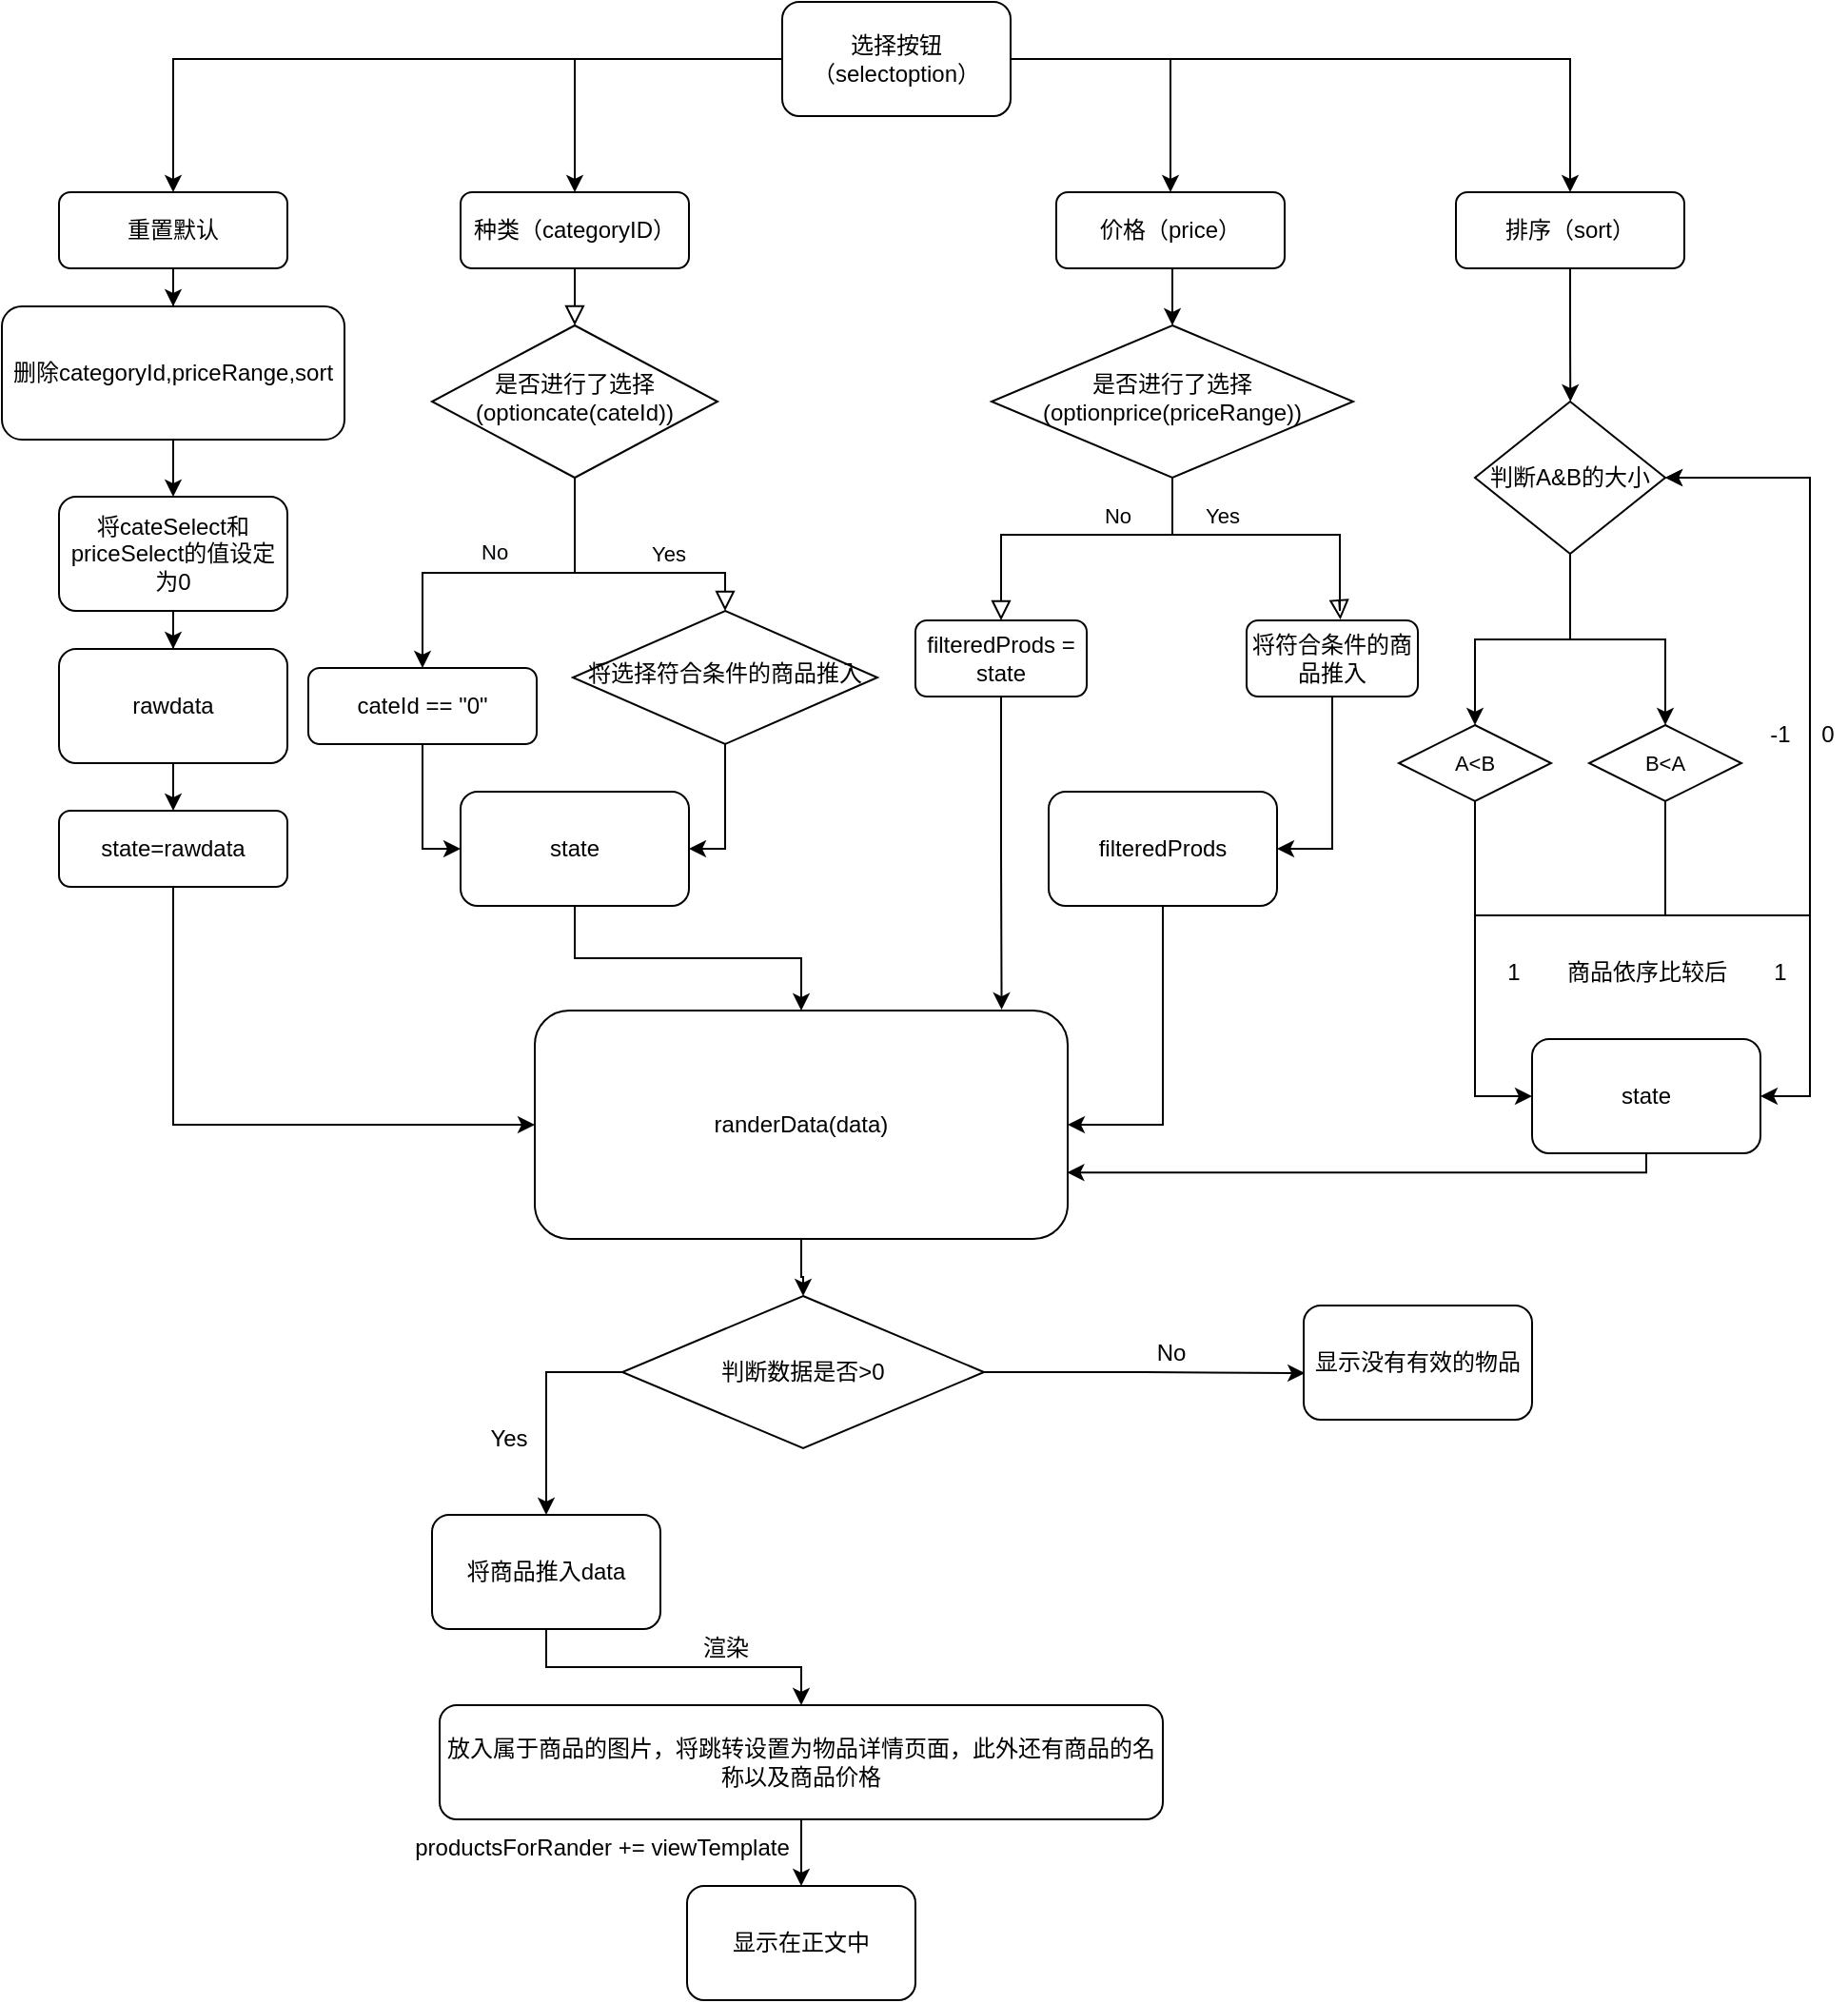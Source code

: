 <mxfile version="20.0.1" type="github">
  <diagram id="C5RBs43oDa-KdzZeNtuy" name="Page-1">
    <mxGraphModel dx="2157" dy="724" grid="1" gridSize="10" guides="1" tooltips="1" connect="1" arrows="1" fold="1" page="1" pageScale="1" pageWidth="827" pageHeight="1169" math="0" shadow="0">
      <root>
        <mxCell id="WIyWlLk6GJQsqaUBKTNV-0" />
        <mxCell id="WIyWlLk6GJQsqaUBKTNV-1" parent="WIyWlLk6GJQsqaUBKTNV-0" />
        <mxCell id="WIyWlLk6GJQsqaUBKTNV-2" value="" style="rounded=0;html=1;jettySize=auto;orthogonalLoop=1;fontSize=11;endArrow=block;endFill=0;endSize=8;strokeWidth=1;shadow=0;labelBackgroundColor=none;edgeStyle=orthogonalEdgeStyle;" parent="WIyWlLk6GJQsqaUBKTNV-1" source="WIyWlLk6GJQsqaUBKTNV-3" target="WIyWlLk6GJQsqaUBKTNV-6" edge="1">
          <mxGeometry relative="1" as="geometry" />
        </mxCell>
        <mxCell id="WIyWlLk6GJQsqaUBKTNV-3" value="种类（categoryID）" style="rounded=1;whiteSpace=wrap;html=1;fontSize=12;glass=0;strokeWidth=1;shadow=0;" parent="WIyWlLk6GJQsqaUBKTNV-1" vertex="1">
          <mxGeometry x="91" y="140" width="120" height="40" as="geometry" />
        </mxCell>
        <mxCell id="WIyWlLk6GJQsqaUBKTNV-4" value="Yes" style="rounded=0;html=1;jettySize=auto;orthogonalLoop=1;fontSize=11;endArrow=block;endFill=0;endSize=8;strokeWidth=1;shadow=0;labelBackgroundColor=none;edgeStyle=orthogonalEdgeStyle;exitX=0.5;exitY=1;exitDx=0;exitDy=0;entryX=0.5;entryY=0;entryDx=0;entryDy=0;" parent="WIyWlLk6GJQsqaUBKTNV-1" source="WIyWlLk6GJQsqaUBKTNV-6" target="WIyWlLk6GJQsqaUBKTNV-10" edge="1">
          <mxGeometry x="0.329" y="10" relative="1" as="geometry">
            <mxPoint as="offset" />
            <Array as="points">
              <mxPoint x="151" y="340" />
              <mxPoint x="230" y="340" />
            </Array>
            <mxPoint x="226" y="365.438" as="targetPoint" />
          </mxGeometry>
        </mxCell>
        <mxCell id="vPBVzfhYeKo5Uqjafwgi-56" style="edgeStyle=orthogonalEdgeStyle;rounded=0;orthogonalLoop=1;jettySize=auto;html=1;entryX=0.5;entryY=0;entryDx=0;entryDy=0;" edge="1" parent="WIyWlLk6GJQsqaUBKTNV-1" source="WIyWlLk6GJQsqaUBKTNV-6" target="WIyWlLk6GJQsqaUBKTNV-7">
          <mxGeometry relative="1" as="geometry" />
        </mxCell>
        <mxCell id="WIyWlLk6GJQsqaUBKTNV-6" value="是否进行了选择(optioncate(cateId))" style="rhombus;whiteSpace=wrap;html=1;shadow=0;fontFamily=Helvetica;fontSize=12;align=center;strokeWidth=1;spacing=6;spacingTop=-4;" parent="WIyWlLk6GJQsqaUBKTNV-1" vertex="1">
          <mxGeometry x="76" y="210" width="150" height="80" as="geometry" />
        </mxCell>
        <mxCell id="vPBVzfhYeKo5Uqjafwgi-55" style="edgeStyle=orthogonalEdgeStyle;rounded=0;orthogonalLoop=1;jettySize=auto;html=1;entryX=0;entryY=0.5;entryDx=0;entryDy=0;" edge="1" parent="WIyWlLk6GJQsqaUBKTNV-1" source="WIyWlLk6GJQsqaUBKTNV-7" target="vPBVzfhYeKo5Uqjafwgi-32">
          <mxGeometry relative="1" as="geometry" />
        </mxCell>
        <mxCell id="WIyWlLk6GJQsqaUBKTNV-7" value="cateId == &quot;0&quot;" style="rounded=1;whiteSpace=wrap;html=1;fontSize=12;glass=0;strokeWidth=1;shadow=0;" parent="WIyWlLk6GJQsqaUBKTNV-1" vertex="1">
          <mxGeometry x="11" y="390" width="120" height="40" as="geometry" />
        </mxCell>
        <mxCell id="WIyWlLk6GJQsqaUBKTNV-8" value="No" style="rounded=0;html=1;jettySize=auto;orthogonalLoop=1;fontSize=11;endArrow=block;endFill=0;endSize=8;strokeWidth=1;shadow=0;labelBackgroundColor=none;edgeStyle=orthogonalEdgeStyle;exitX=0.5;exitY=1;exitDx=0;exitDy=0;entryX=0.5;entryY=0;entryDx=0;entryDy=0;" parent="WIyWlLk6GJQsqaUBKTNV-1" source="bC_j-oBZduHy3UDFGcDc-3" target="WIyWlLk6GJQsqaUBKTNV-11" edge="1">
          <mxGeometry x="-0.281" y="-10" relative="1" as="geometry">
            <mxPoint as="offset" />
            <mxPoint x="444" y="390" as="sourcePoint" />
            <Array as="points">
              <mxPoint x="465" y="320" />
              <mxPoint x="375" y="320" />
            </Array>
          </mxGeometry>
        </mxCell>
        <mxCell id="WIyWlLk6GJQsqaUBKTNV-9" value="Yes" style="edgeStyle=orthogonalEdgeStyle;rounded=0;html=1;jettySize=auto;orthogonalLoop=1;fontSize=11;endArrow=block;endFill=0;endSize=8;strokeWidth=1;shadow=0;labelBackgroundColor=none;exitX=0.5;exitY=1;exitDx=0;exitDy=0;entryX=0.548;entryY=-0.011;entryDx=0;entryDy=0;entryPerimeter=0;" parent="WIyWlLk6GJQsqaUBKTNV-1" source="bC_j-oBZduHy3UDFGcDc-3" target="WIyWlLk6GJQsqaUBKTNV-12" edge="1">
          <mxGeometry x="-0.312" y="10" relative="1" as="geometry">
            <mxPoint as="offset" />
            <mxPoint x="434" y="390" as="sourcePoint" />
            <Array as="points">
              <mxPoint x="465" y="320" />
              <mxPoint x="553" y="320" />
              <mxPoint x="553" y="360" />
            </Array>
          </mxGeometry>
        </mxCell>
        <mxCell id="vPBVzfhYeKo5Uqjafwgi-31" style="edgeStyle=orthogonalEdgeStyle;rounded=0;orthogonalLoop=1;jettySize=auto;html=1;entryX=1;entryY=0.5;entryDx=0;entryDy=0;exitX=0.5;exitY=1;exitDx=0;exitDy=0;" edge="1" parent="WIyWlLk6GJQsqaUBKTNV-1" source="WIyWlLk6GJQsqaUBKTNV-10" target="vPBVzfhYeKo5Uqjafwgi-32">
          <mxGeometry relative="1" as="geometry">
            <mxPoint x="216" y="470" as="targetPoint" />
            <mxPoint x="227" y="435" as="sourcePoint" />
            <Array as="points">
              <mxPoint x="230" y="485" />
            </Array>
          </mxGeometry>
        </mxCell>
        <mxCell id="WIyWlLk6GJQsqaUBKTNV-10" value="将选择符合条件的商品推入" style="rhombus;whiteSpace=wrap;html=1;shadow=0;fontFamily=Helvetica;fontSize=12;align=center;strokeWidth=1;spacing=6;spacingTop=-4;" parent="WIyWlLk6GJQsqaUBKTNV-1" vertex="1">
          <mxGeometry x="150" y="360" width="160" height="70" as="geometry" />
        </mxCell>
        <mxCell id="vPBVzfhYeKo5Uqjafwgi-58" style="edgeStyle=orthogonalEdgeStyle;rounded=0;orthogonalLoop=1;jettySize=auto;html=1;entryX=0.876;entryY=-0.004;entryDx=0;entryDy=0;entryPerimeter=0;" edge="1" parent="WIyWlLk6GJQsqaUBKTNV-1" source="WIyWlLk6GJQsqaUBKTNV-11" target="bC_j-oBZduHy3UDFGcDc-35">
          <mxGeometry relative="1" as="geometry" />
        </mxCell>
        <mxCell id="WIyWlLk6GJQsqaUBKTNV-11" value="filteredProds = state" style="rounded=1;whiteSpace=wrap;html=1;fontSize=12;glass=0;strokeWidth=1;shadow=0;" parent="WIyWlLk6GJQsqaUBKTNV-1" vertex="1">
          <mxGeometry x="330" y="365" width="90" height="40" as="geometry" />
        </mxCell>
        <mxCell id="vPBVzfhYeKo5Uqjafwgi-36" style="edgeStyle=orthogonalEdgeStyle;rounded=0;orthogonalLoop=1;jettySize=auto;html=1;entryX=1;entryY=0.5;entryDx=0;entryDy=0;" edge="1" parent="WIyWlLk6GJQsqaUBKTNV-1" source="WIyWlLk6GJQsqaUBKTNV-12" target="vPBVzfhYeKo5Uqjafwgi-37">
          <mxGeometry relative="1" as="geometry">
            <mxPoint x="529" y="460" as="targetPoint" />
          </mxGeometry>
        </mxCell>
        <mxCell id="WIyWlLk6GJQsqaUBKTNV-12" value="将符合条件的商品推入" style="rounded=1;whiteSpace=wrap;html=1;fontSize=12;glass=0;strokeWidth=1;shadow=0;" parent="WIyWlLk6GJQsqaUBKTNV-1" vertex="1">
          <mxGeometry x="504" y="365" width="90" height="40" as="geometry" />
        </mxCell>
        <mxCell id="bC_j-oBZduHy3UDFGcDc-6" style="edgeStyle=orthogonalEdgeStyle;rounded=0;orthogonalLoop=1;jettySize=auto;html=1;exitX=0.5;exitY=1;exitDx=0;exitDy=0;entryX=0.5;entryY=0;entryDx=0;entryDy=0;" parent="WIyWlLk6GJQsqaUBKTNV-1" source="bC_j-oBZduHy3UDFGcDc-0" target="bC_j-oBZduHy3UDFGcDc-3" edge="1">
          <mxGeometry relative="1" as="geometry" />
        </mxCell>
        <mxCell id="bC_j-oBZduHy3UDFGcDc-0" value="价格（price）" style="rounded=1;whiteSpace=wrap;html=1;fontSize=12;glass=0;strokeWidth=1;shadow=0;" parent="WIyWlLk6GJQsqaUBKTNV-1" vertex="1">
          <mxGeometry x="404" y="140" width="120" height="40" as="geometry" />
        </mxCell>
        <mxCell id="bC_j-oBZduHy3UDFGcDc-3" value="是否进行了选择(optionprice(priceRange))" style="rhombus;whiteSpace=wrap;html=1;shadow=0;fontFamily=Helvetica;fontSize=12;align=center;strokeWidth=1;spacing=6;spacingTop=-4;" parent="WIyWlLk6GJQsqaUBKTNV-1" vertex="1">
          <mxGeometry x="370" y="210" width="190" height="80" as="geometry" />
        </mxCell>
        <mxCell id="bC_j-oBZduHy3UDFGcDc-11" style="edgeStyle=orthogonalEdgeStyle;rounded=0;orthogonalLoop=1;jettySize=auto;html=1;exitX=0.5;exitY=1;exitDx=0;exitDy=0;" parent="WIyWlLk6GJQsqaUBKTNV-1" source="bC_j-oBZduHy3UDFGcDc-10" edge="1">
          <mxGeometry relative="1" as="geometry">
            <mxPoint x="674.143" y="250" as="targetPoint" />
          </mxGeometry>
        </mxCell>
        <mxCell id="bC_j-oBZduHy3UDFGcDc-10" value="排序（sort）" style="rounded=1;whiteSpace=wrap;html=1;fontSize=12;glass=0;strokeWidth=1;shadow=0;" parent="WIyWlLk6GJQsqaUBKTNV-1" vertex="1">
          <mxGeometry x="614" y="140" width="120" height="40" as="geometry" />
        </mxCell>
        <mxCell id="bC_j-oBZduHy3UDFGcDc-13" value="" style="edgeStyle=orthogonalEdgeStyle;rounded=0;orthogonalLoop=1;jettySize=auto;html=1;entryX=0.5;entryY=0;entryDx=0;entryDy=0;" parent="WIyWlLk6GJQsqaUBKTNV-1" source="bC_j-oBZduHy3UDFGcDc-12" edge="1" target="bC_j-oBZduHy3UDFGcDc-15">
          <mxGeometry relative="1" as="geometry">
            <mxPoint x="624" y="380" as="targetPoint" />
          </mxGeometry>
        </mxCell>
        <mxCell id="bC_j-oBZduHy3UDFGcDc-14" value="" style="edgeStyle=orthogonalEdgeStyle;rounded=0;orthogonalLoop=1;jettySize=auto;html=1;entryX=0.5;entryY=0;entryDx=0;entryDy=0;" parent="WIyWlLk6GJQsqaUBKTNV-1" source="bC_j-oBZduHy3UDFGcDc-12" edge="1" target="bC_j-oBZduHy3UDFGcDc-16">
          <mxGeometry relative="1" as="geometry">
            <mxPoint x="724" y="380" as="targetPoint" />
          </mxGeometry>
        </mxCell>
        <mxCell id="bC_j-oBZduHy3UDFGcDc-12" value="判断A&amp;amp;B的大小" style="rhombus;whiteSpace=wrap;html=1;" parent="WIyWlLk6GJQsqaUBKTNV-1" vertex="1">
          <mxGeometry x="624" y="250" width="100" height="80" as="geometry" />
        </mxCell>
        <mxCell id="bC_j-oBZduHy3UDFGcDc-17" style="edgeStyle=orthogonalEdgeStyle;rounded=0;orthogonalLoop=1;jettySize=auto;html=1;entryX=0;entryY=0.5;entryDx=0;entryDy=0;" parent="WIyWlLk6GJQsqaUBKTNV-1" source="bC_j-oBZduHy3UDFGcDc-15" target="vPBVzfhYeKo5Uqjafwgi-39" edge="1">
          <mxGeometry relative="1" as="geometry">
            <mxPoint x="659" y="580" as="targetPoint" />
            <Array as="points">
              <mxPoint x="624" y="615" />
            </Array>
          </mxGeometry>
        </mxCell>
        <mxCell id="bC_j-oBZduHy3UDFGcDc-20" style="edgeStyle=orthogonalEdgeStyle;rounded=0;orthogonalLoop=1;jettySize=auto;html=1;exitX=0.5;exitY=1;exitDx=0;exitDy=0;entryX=1;entryY=0.5;entryDx=0;entryDy=0;" parent="WIyWlLk6GJQsqaUBKTNV-1" source="bC_j-oBZduHy3UDFGcDc-15" target="bC_j-oBZduHy3UDFGcDc-12" edge="1">
          <mxGeometry relative="1" as="geometry">
            <mxPoint x="674" y="530" as="targetPoint" />
            <Array as="points">
              <mxPoint x="624" y="520" />
              <mxPoint x="800" y="520" />
              <mxPoint x="800" y="290" />
            </Array>
          </mxGeometry>
        </mxCell>
        <mxCell id="bC_j-oBZduHy3UDFGcDc-15" value="&lt;span style=&quot;font-size: 11px; background-color: rgb(255, 255, 255);&quot;&gt;A&amp;lt;B&lt;/span&gt;" style="rhombus;whiteSpace=wrap;html=1;" parent="WIyWlLk6GJQsqaUBKTNV-1" vertex="1">
          <mxGeometry x="584" y="420" width="80" height="40" as="geometry" />
        </mxCell>
        <mxCell id="bC_j-oBZduHy3UDFGcDc-18" style="edgeStyle=orthogonalEdgeStyle;rounded=0;orthogonalLoop=1;jettySize=auto;html=1;exitX=0.5;exitY=1;exitDx=0;exitDy=0;entryX=1;entryY=0.5;entryDx=0;entryDy=0;" parent="WIyWlLk6GJQsqaUBKTNV-1" source="bC_j-oBZduHy3UDFGcDc-16" target="bC_j-oBZduHy3UDFGcDc-12" edge="1">
          <mxGeometry relative="1" as="geometry">
            <mxPoint x="724" y="530" as="targetPoint" />
            <Array as="points">
              <mxPoint x="724" y="520" />
              <mxPoint x="800" y="520" />
              <mxPoint x="800" y="290" />
            </Array>
          </mxGeometry>
        </mxCell>
        <mxCell id="bC_j-oBZduHy3UDFGcDc-49" style="edgeStyle=orthogonalEdgeStyle;rounded=0;orthogonalLoop=1;jettySize=auto;html=1;entryX=1;entryY=0.5;entryDx=0;entryDy=0;" parent="WIyWlLk6GJQsqaUBKTNV-1" source="bC_j-oBZduHy3UDFGcDc-16" edge="1" target="vPBVzfhYeKo5Uqjafwgi-39">
          <mxGeometry relative="1" as="geometry">
            <mxPoint x="774" y="580" as="targetPoint" />
            <Array as="points">
              <mxPoint x="724" y="520" />
              <mxPoint x="800" y="520" />
              <mxPoint x="800" y="615" />
            </Array>
          </mxGeometry>
        </mxCell>
        <mxCell id="bC_j-oBZduHy3UDFGcDc-16" value="&lt;span style=&quot;font-size: 11px; background-color: rgb(255, 255, 255);&quot;&gt;B&amp;lt;A&lt;/span&gt;" style="rhombus;whiteSpace=wrap;html=1;" parent="WIyWlLk6GJQsqaUBKTNV-1" vertex="1">
          <mxGeometry x="684" y="420" width="80" height="40" as="geometry" />
        </mxCell>
        <mxCell id="bC_j-oBZduHy3UDFGcDc-24" value="1" style="text;html=1;align=center;verticalAlign=middle;resizable=0;points=[];autosize=1;strokeColor=none;fillColor=none;" parent="WIyWlLk6GJQsqaUBKTNV-1" vertex="1">
          <mxGeometry x="634" y="540" width="20" height="20" as="geometry" />
        </mxCell>
        <mxCell id="bC_j-oBZduHy3UDFGcDc-25" value="-1" style="text;html=1;align=center;verticalAlign=middle;resizable=0;points=[];autosize=1;strokeColor=none;fillColor=none;" parent="WIyWlLk6GJQsqaUBKTNV-1" vertex="1">
          <mxGeometry x="769" y="415" width="30" height="20" as="geometry" />
        </mxCell>
        <mxCell id="bC_j-oBZduHy3UDFGcDc-26" value="0" style="text;html=1;align=center;verticalAlign=middle;resizable=0;points=[];autosize=1;strokeColor=none;fillColor=none;" parent="WIyWlLk6GJQsqaUBKTNV-1" vertex="1">
          <mxGeometry x="799" y="415" width="20" height="20" as="geometry" />
        </mxCell>
        <mxCell id="vPBVzfhYeKo5Uqjafwgi-17" style="edgeStyle=orthogonalEdgeStyle;rounded=0;orthogonalLoop=1;jettySize=auto;html=1;entryX=0.5;entryY=0;entryDx=0;entryDy=0;" edge="1" parent="WIyWlLk6GJQsqaUBKTNV-1" source="bC_j-oBZduHy3UDFGcDc-35" target="vPBVzfhYeKo5Uqjafwgi-16">
          <mxGeometry relative="1" as="geometry" />
        </mxCell>
        <mxCell id="bC_j-oBZduHy3UDFGcDc-35" value="randerData(data)" style="rounded=1;whiteSpace=wrap;html=1;fontSize=12;glass=0;strokeWidth=1;shadow=0;" parent="WIyWlLk6GJQsqaUBKTNV-1" vertex="1">
          <mxGeometry x="130" y="570" width="280" height="120" as="geometry" />
        </mxCell>
        <mxCell id="bC_j-oBZduHy3UDFGcDc-48" value="商品依序比较后" style="text;html=1;align=center;verticalAlign=middle;resizable=0;points=[];autosize=1;strokeColor=none;fillColor=none;" parent="WIyWlLk6GJQsqaUBKTNV-1" vertex="1">
          <mxGeometry x="664" y="540" width="100" height="20" as="geometry" />
        </mxCell>
        <mxCell id="bC_j-oBZduHy3UDFGcDc-51" value="1" style="text;html=1;align=center;verticalAlign=middle;resizable=0;points=[];autosize=1;strokeColor=none;fillColor=none;" parent="WIyWlLk6GJQsqaUBKTNV-1" vertex="1">
          <mxGeometry x="774" y="540" width="20" height="20" as="geometry" />
        </mxCell>
        <mxCell id="vPBVzfhYeKo5Uqjafwgi-2" style="edgeStyle=orthogonalEdgeStyle;rounded=0;orthogonalLoop=1;jettySize=auto;html=1;entryX=0.5;entryY=0;entryDx=0;entryDy=0;" edge="1" parent="WIyWlLk6GJQsqaUBKTNV-1" source="vPBVzfhYeKo5Uqjafwgi-1" target="WIyWlLk6GJQsqaUBKTNV-3">
          <mxGeometry relative="1" as="geometry" />
        </mxCell>
        <mxCell id="vPBVzfhYeKo5Uqjafwgi-3" style="edgeStyle=orthogonalEdgeStyle;rounded=0;orthogonalLoop=1;jettySize=auto;html=1;" edge="1" parent="WIyWlLk6GJQsqaUBKTNV-1" source="vPBVzfhYeKo5Uqjafwgi-1" target="bC_j-oBZduHy3UDFGcDc-0">
          <mxGeometry relative="1" as="geometry" />
        </mxCell>
        <mxCell id="vPBVzfhYeKo5Uqjafwgi-4" style="edgeStyle=orthogonalEdgeStyle;rounded=0;orthogonalLoop=1;jettySize=auto;html=1;entryX=0.5;entryY=0;entryDx=0;entryDy=0;" edge="1" parent="WIyWlLk6GJQsqaUBKTNV-1" source="vPBVzfhYeKo5Uqjafwgi-1" target="bC_j-oBZduHy3UDFGcDc-10">
          <mxGeometry relative="1" as="geometry" />
        </mxCell>
        <mxCell id="vPBVzfhYeKo5Uqjafwgi-14" style="edgeStyle=orthogonalEdgeStyle;rounded=0;orthogonalLoop=1;jettySize=auto;html=1;entryX=0.5;entryY=0;entryDx=0;entryDy=0;" edge="1" parent="WIyWlLk6GJQsqaUBKTNV-1" source="vPBVzfhYeKo5Uqjafwgi-1" target="vPBVzfhYeKo5Uqjafwgi-6">
          <mxGeometry relative="1" as="geometry" />
        </mxCell>
        <mxCell id="vPBVzfhYeKo5Uqjafwgi-1" value="选择按钮（selectoption）" style="rounded=1;whiteSpace=wrap;html=1;" vertex="1" parent="WIyWlLk6GJQsqaUBKTNV-1">
          <mxGeometry x="260" y="40" width="120" height="60" as="geometry" />
        </mxCell>
        <mxCell id="vPBVzfhYeKo5Uqjafwgi-10" style="edgeStyle=orthogonalEdgeStyle;rounded=0;orthogonalLoop=1;jettySize=auto;html=1;entryX=0.5;entryY=0;entryDx=0;entryDy=0;" edge="1" parent="WIyWlLk6GJQsqaUBKTNV-1" source="vPBVzfhYeKo5Uqjafwgi-6" target="vPBVzfhYeKo5Uqjafwgi-8">
          <mxGeometry relative="1" as="geometry" />
        </mxCell>
        <mxCell id="vPBVzfhYeKo5Uqjafwgi-6" value="重置默认" style="rounded=1;whiteSpace=wrap;html=1;fontSize=12;glass=0;strokeWidth=1;shadow=0;" vertex="1" parent="WIyWlLk6GJQsqaUBKTNV-1">
          <mxGeometry x="-120" y="140" width="120" height="40" as="geometry" />
        </mxCell>
        <mxCell id="vPBVzfhYeKo5Uqjafwgi-8" value="删除categoryId,priceRange,sort" style="rounded=1;whiteSpace=wrap;html=1;fontSize=12;glass=0;strokeWidth=1;shadow=0;" vertex="1" parent="WIyWlLk6GJQsqaUBKTNV-1">
          <mxGeometry x="-150" y="200" width="180" height="70" as="geometry" />
        </mxCell>
        <mxCell id="vPBVzfhYeKo5Uqjafwgi-41" style="edgeStyle=orthogonalEdgeStyle;rounded=0;orthogonalLoop=1;jettySize=auto;html=1;entryX=0.5;entryY=0;entryDx=0;entryDy=0;exitX=0.5;exitY=1;exitDx=0;exitDy=0;" edge="1" parent="WIyWlLk6GJQsqaUBKTNV-1" source="vPBVzfhYeKo5Uqjafwgi-8" target="vPBVzfhYeKo5Uqjafwgi-42">
          <mxGeometry relative="1" as="geometry">
            <mxPoint x="-60" y="380" as="targetPoint" />
            <mxPoint x="-59.968" y="330" as="sourcePoint" />
          </mxGeometry>
        </mxCell>
        <mxCell id="vPBVzfhYeKo5Uqjafwgi-18" style="edgeStyle=orthogonalEdgeStyle;rounded=0;orthogonalLoop=1;jettySize=auto;html=1;entryX=0.5;entryY=0;entryDx=0;entryDy=0;" edge="1" parent="WIyWlLk6GJQsqaUBKTNV-1" source="vPBVzfhYeKo5Uqjafwgi-16" target="vPBVzfhYeKo5Uqjafwgi-20">
          <mxGeometry relative="1" as="geometry">
            <mxPoint x="136" y="835" as="targetPoint" />
            <Array as="points">
              <mxPoint x="136" y="760" />
            </Array>
          </mxGeometry>
        </mxCell>
        <mxCell id="vPBVzfhYeKo5Uqjafwgi-59" style="edgeStyle=orthogonalEdgeStyle;rounded=0;orthogonalLoop=1;jettySize=auto;html=1;entryX=0.005;entryY=0.592;entryDx=0;entryDy=0;entryPerimeter=0;" edge="1" parent="WIyWlLk6GJQsqaUBKTNV-1" source="vPBVzfhYeKo5Uqjafwgi-16" target="vPBVzfhYeKo5Uqjafwgi-21">
          <mxGeometry relative="1" as="geometry" />
        </mxCell>
        <mxCell id="vPBVzfhYeKo5Uqjafwgi-16" value="判断数据是否&amp;gt;0" style="rhombus;whiteSpace=wrap;html=1;" vertex="1" parent="WIyWlLk6GJQsqaUBKTNV-1">
          <mxGeometry x="176" y="720" width="190" height="80" as="geometry" />
        </mxCell>
        <mxCell id="vPBVzfhYeKo5Uqjafwgi-24" style="edgeStyle=orthogonalEdgeStyle;rounded=0;orthogonalLoop=1;jettySize=auto;html=1;entryX=0.5;entryY=0;entryDx=0;entryDy=0;" edge="1" parent="WIyWlLk6GJQsqaUBKTNV-1" source="vPBVzfhYeKo5Uqjafwgi-20" target="vPBVzfhYeKo5Uqjafwgi-25">
          <mxGeometry relative="1" as="geometry">
            <mxPoint x="136" y="955" as="targetPoint" />
          </mxGeometry>
        </mxCell>
        <mxCell id="vPBVzfhYeKo5Uqjafwgi-20" value="将商品推入data" style="rounded=1;whiteSpace=wrap;html=1;" vertex="1" parent="WIyWlLk6GJQsqaUBKTNV-1">
          <mxGeometry x="76" y="835" width="120" height="60" as="geometry" />
        </mxCell>
        <mxCell id="vPBVzfhYeKo5Uqjafwgi-21" value="显示没有有效的物品" style="rounded=1;whiteSpace=wrap;html=1;" vertex="1" parent="WIyWlLk6GJQsqaUBKTNV-1">
          <mxGeometry x="534" y="725" width="120" height="60" as="geometry" />
        </mxCell>
        <mxCell id="vPBVzfhYeKo5Uqjafwgi-22" value="Yes" style="text;html=1;align=center;verticalAlign=middle;resizable=0;points=[];autosize=1;strokeColor=none;fillColor=none;" vertex="1" parent="WIyWlLk6GJQsqaUBKTNV-1">
          <mxGeometry x="96" y="785" width="40" height="20" as="geometry" />
        </mxCell>
        <mxCell id="vPBVzfhYeKo5Uqjafwgi-23" value="No" style="text;html=1;align=center;verticalAlign=middle;resizable=0;points=[];autosize=1;strokeColor=none;fillColor=none;" vertex="1" parent="WIyWlLk6GJQsqaUBKTNV-1">
          <mxGeometry x="449" y="740" width="30" height="20" as="geometry" />
        </mxCell>
        <mxCell id="vPBVzfhYeKo5Uqjafwgi-27" style="edgeStyle=orthogonalEdgeStyle;rounded=0;orthogonalLoop=1;jettySize=auto;html=1;entryX=0.5;entryY=0;entryDx=0;entryDy=0;" edge="1" parent="WIyWlLk6GJQsqaUBKTNV-1" source="vPBVzfhYeKo5Uqjafwgi-25" target="vPBVzfhYeKo5Uqjafwgi-29">
          <mxGeometry relative="1" as="geometry">
            <mxPoint x="270" y="1025" as="targetPoint" />
          </mxGeometry>
        </mxCell>
        <mxCell id="vPBVzfhYeKo5Uqjafwgi-25" value="放入属于商品的图片，将跳转设置为物品详情页面，此外还有商品的名称以及商品价格" style="rounded=1;whiteSpace=wrap;html=1;" vertex="1" parent="WIyWlLk6GJQsqaUBKTNV-1">
          <mxGeometry x="80" y="935" width="380" height="60" as="geometry" />
        </mxCell>
        <mxCell id="vPBVzfhYeKo5Uqjafwgi-26" value="渲染" style="text;html=1;align=center;verticalAlign=middle;resizable=0;points=[];autosize=1;strokeColor=none;fillColor=none;" vertex="1" parent="WIyWlLk6GJQsqaUBKTNV-1">
          <mxGeometry x="210" y="895" width="40" height="20" as="geometry" />
        </mxCell>
        <mxCell id="vPBVzfhYeKo5Uqjafwgi-29" value="显示在正文中" style="rounded=1;whiteSpace=wrap;html=1;" vertex="1" parent="WIyWlLk6GJQsqaUBKTNV-1">
          <mxGeometry x="210" y="1030" width="120" height="60" as="geometry" />
        </mxCell>
        <mxCell id="vPBVzfhYeKo5Uqjafwgi-51" style="edgeStyle=orthogonalEdgeStyle;rounded=0;orthogonalLoop=1;jettySize=auto;html=1;" edge="1" parent="WIyWlLk6GJQsqaUBKTNV-1" source="vPBVzfhYeKo5Uqjafwgi-32" target="bC_j-oBZduHy3UDFGcDc-35">
          <mxGeometry relative="1" as="geometry" />
        </mxCell>
        <mxCell id="vPBVzfhYeKo5Uqjafwgi-32" value="state" style="rounded=1;whiteSpace=wrap;html=1;" vertex="1" parent="WIyWlLk6GJQsqaUBKTNV-1">
          <mxGeometry x="91" y="455" width="120" height="60" as="geometry" />
        </mxCell>
        <mxCell id="vPBVzfhYeKo5Uqjafwgi-52" style="edgeStyle=orthogonalEdgeStyle;rounded=0;orthogonalLoop=1;jettySize=auto;html=1;entryX=1;entryY=0.5;entryDx=0;entryDy=0;" edge="1" parent="WIyWlLk6GJQsqaUBKTNV-1" source="vPBVzfhYeKo5Uqjafwgi-37" target="bC_j-oBZduHy3UDFGcDc-35">
          <mxGeometry relative="1" as="geometry">
            <Array as="points">
              <mxPoint x="460" y="630" />
            </Array>
          </mxGeometry>
        </mxCell>
        <mxCell id="vPBVzfhYeKo5Uqjafwgi-37" value="filteredProds" style="rounded=1;whiteSpace=wrap;html=1;" vertex="1" parent="WIyWlLk6GJQsqaUBKTNV-1">
          <mxGeometry x="400" y="455" width="120" height="60" as="geometry" />
        </mxCell>
        <mxCell id="vPBVzfhYeKo5Uqjafwgi-38" value="&lt;span style=&quot;&quot;&gt;productsForRander += viewTemplate&lt;/span&gt;" style="text;html=1;align=center;verticalAlign=middle;resizable=0;points=[];autosize=1;strokeColor=none;fillColor=none;" vertex="1" parent="WIyWlLk6GJQsqaUBKTNV-1">
          <mxGeometry x="60" y="1000" width="210" height="20" as="geometry" />
        </mxCell>
        <mxCell id="vPBVzfhYeKo5Uqjafwgi-53" style="edgeStyle=orthogonalEdgeStyle;rounded=0;orthogonalLoop=1;jettySize=auto;html=1;entryX=0.999;entryY=0.709;entryDx=0;entryDy=0;entryPerimeter=0;" edge="1" parent="WIyWlLk6GJQsqaUBKTNV-1" source="vPBVzfhYeKo5Uqjafwgi-39" target="bC_j-oBZduHy3UDFGcDc-35">
          <mxGeometry relative="1" as="geometry">
            <Array as="points">
              <mxPoint x="714" y="655" />
            </Array>
          </mxGeometry>
        </mxCell>
        <mxCell id="vPBVzfhYeKo5Uqjafwgi-39" value="state" style="rounded=1;whiteSpace=wrap;html=1;" vertex="1" parent="WIyWlLk6GJQsqaUBKTNV-1">
          <mxGeometry x="654" y="585" width="120" height="60" as="geometry" />
        </mxCell>
        <mxCell id="vPBVzfhYeKo5Uqjafwgi-44" style="edgeStyle=orthogonalEdgeStyle;rounded=0;orthogonalLoop=1;jettySize=auto;html=1;entryX=0.5;entryY=0;entryDx=0;entryDy=0;" edge="1" parent="WIyWlLk6GJQsqaUBKTNV-1" source="vPBVzfhYeKo5Uqjafwgi-42" target="vPBVzfhYeKo5Uqjafwgi-45">
          <mxGeometry relative="1" as="geometry">
            <mxPoint x="-60" y="460" as="targetPoint" />
          </mxGeometry>
        </mxCell>
        <mxCell id="vPBVzfhYeKo5Uqjafwgi-42" value="将cateSelect和priceSelect的值设定为0" style="rounded=1;whiteSpace=wrap;html=1;" vertex="1" parent="WIyWlLk6GJQsqaUBKTNV-1">
          <mxGeometry x="-120" y="300" width="120" height="60" as="geometry" />
        </mxCell>
        <mxCell id="vPBVzfhYeKo5Uqjafwgi-48" style="edgeStyle=orthogonalEdgeStyle;rounded=0;orthogonalLoop=1;jettySize=auto;html=1;entryX=0.5;entryY=0;entryDx=0;entryDy=0;" edge="1" parent="WIyWlLk6GJQsqaUBKTNV-1" source="vPBVzfhYeKo5Uqjafwgi-45" target="vPBVzfhYeKo5Uqjafwgi-47">
          <mxGeometry relative="1" as="geometry" />
        </mxCell>
        <mxCell id="vPBVzfhYeKo5Uqjafwgi-45" value="rawdata" style="rounded=1;whiteSpace=wrap;html=1;" vertex="1" parent="WIyWlLk6GJQsqaUBKTNV-1">
          <mxGeometry x="-120" y="380" width="120" height="60" as="geometry" />
        </mxCell>
        <mxCell id="vPBVzfhYeKo5Uqjafwgi-50" style="edgeStyle=orthogonalEdgeStyle;rounded=0;orthogonalLoop=1;jettySize=auto;html=1;entryX=0;entryY=0.5;entryDx=0;entryDy=0;" edge="1" parent="WIyWlLk6GJQsqaUBKTNV-1" source="vPBVzfhYeKo5Uqjafwgi-47" target="bC_j-oBZduHy3UDFGcDc-35">
          <mxGeometry relative="1" as="geometry">
            <Array as="points">
              <mxPoint x="-60" y="630" />
            </Array>
          </mxGeometry>
        </mxCell>
        <mxCell id="vPBVzfhYeKo5Uqjafwgi-47" value="state=rawdata" style="rounded=1;whiteSpace=wrap;html=1;fontSize=12;glass=0;strokeWidth=1;shadow=0;" vertex="1" parent="WIyWlLk6GJQsqaUBKTNV-1">
          <mxGeometry x="-120" y="465" width="120" height="40" as="geometry" />
        </mxCell>
        <mxCell id="vPBVzfhYeKo5Uqjafwgi-57" value="&lt;span style=&quot;color: rgb(0, 0, 0); font-family: Helvetica; font-size: 11px; font-style: normal; font-variant-ligatures: normal; font-variant-caps: normal; font-weight: 400; letter-spacing: normal; orphans: 2; text-align: center; text-indent: 0px; text-transform: none; widows: 2; word-spacing: 0px; -webkit-text-stroke-width: 0px; background-color: rgb(248, 249, 250); text-decoration-thickness: initial; text-decoration-style: initial; text-decoration-color: initial; float: none; display: inline !important;&quot;&gt;No&lt;/span&gt;" style="text;whiteSpace=wrap;html=1;" vertex="1" parent="WIyWlLk6GJQsqaUBKTNV-1">
          <mxGeometry x="100" y="315" width="50" height="30" as="geometry" />
        </mxCell>
      </root>
    </mxGraphModel>
  </diagram>
</mxfile>
